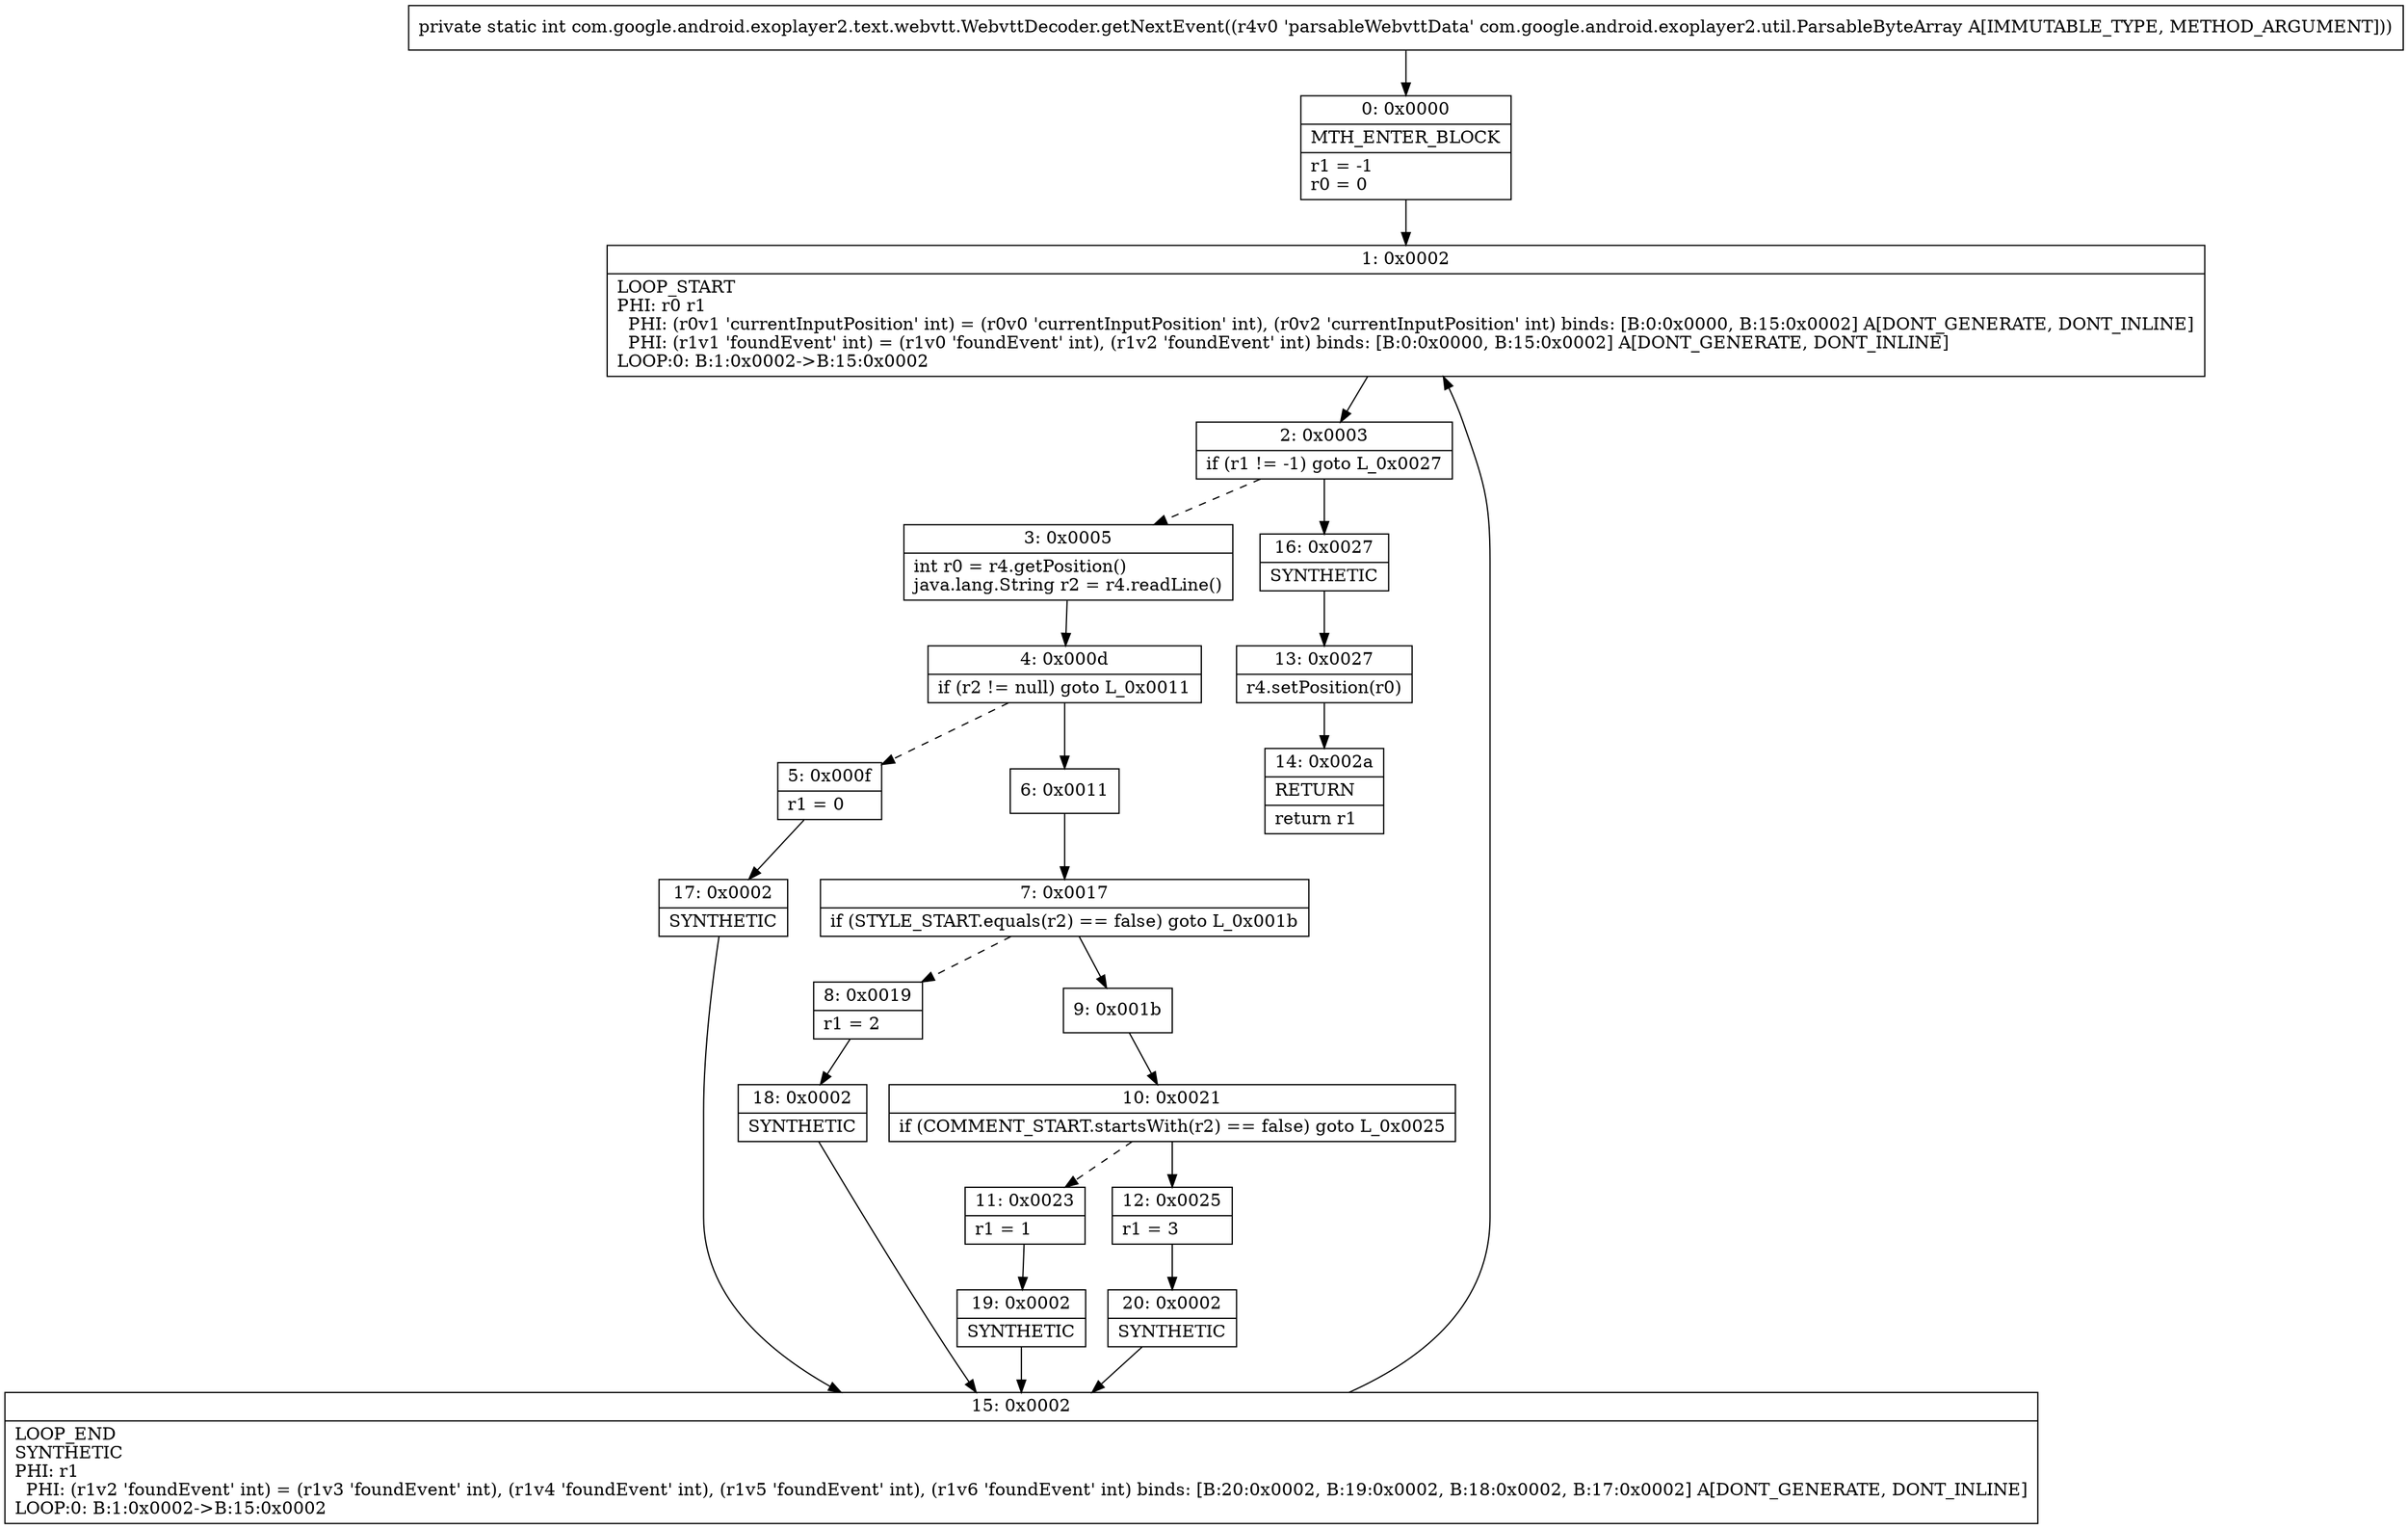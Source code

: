 digraph "CFG forcom.google.android.exoplayer2.text.webvtt.WebvttDecoder.getNextEvent(Lcom\/google\/android\/exoplayer2\/util\/ParsableByteArray;)I" {
Node_0 [shape=record,label="{0\:\ 0x0000|MTH_ENTER_BLOCK\l|r1 = \-1\lr0 = 0\l}"];
Node_1 [shape=record,label="{1\:\ 0x0002|LOOP_START\lPHI: r0 r1 \l  PHI: (r0v1 'currentInputPosition' int) = (r0v0 'currentInputPosition' int), (r0v2 'currentInputPosition' int) binds: [B:0:0x0000, B:15:0x0002] A[DONT_GENERATE, DONT_INLINE]\l  PHI: (r1v1 'foundEvent' int) = (r1v0 'foundEvent' int), (r1v2 'foundEvent' int) binds: [B:0:0x0000, B:15:0x0002] A[DONT_GENERATE, DONT_INLINE]\lLOOP:0: B:1:0x0002\-\>B:15:0x0002\l}"];
Node_2 [shape=record,label="{2\:\ 0x0003|if (r1 != \-1) goto L_0x0027\l}"];
Node_3 [shape=record,label="{3\:\ 0x0005|int r0 = r4.getPosition()\ljava.lang.String r2 = r4.readLine()\l}"];
Node_4 [shape=record,label="{4\:\ 0x000d|if (r2 != null) goto L_0x0011\l}"];
Node_5 [shape=record,label="{5\:\ 0x000f|r1 = 0\l}"];
Node_6 [shape=record,label="{6\:\ 0x0011}"];
Node_7 [shape=record,label="{7\:\ 0x0017|if (STYLE_START.equals(r2) == false) goto L_0x001b\l}"];
Node_8 [shape=record,label="{8\:\ 0x0019|r1 = 2\l}"];
Node_9 [shape=record,label="{9\:\ 0x001b}"];
Node_10 [shape=record,label="{10\:\ 0x0021|if (COMMENT_START.startsWith(r2) == false) goto L_0x0025\l}"];
Node_11 [shape=record,label="{11\:\ 0x0023|r1 = 1\l}"];
Node_12 [shape=record,label="{12\:\ 0x0025|r1 = 3\l}"];
Node_13 [shape=record,label="{13\:\ 0x0027|r4.setPosition(r0)\l}"];
Node_14 [shape=record,label="{14\:\ 0x002a|RETURN\l|return r1\l}"];
Node_15 [shape=record,label="{15\:\ 0x0002|LOOP_END\lSYNTHETIC\lPHI: r1 \l  PHI: (r1v2 'foundEvent' int) = (r1v3 'foundEvent' int), (r1v4 'foundEvent' int), (r1v5 'foundEvent' int), (r1v6 'foundEvent' int) binds: [B:20:0x0002, B:19:0x0002, B:18:0x0002, B:17:0x0002] A[DONT_GENERATE, DONT_INLINE]\lLOOP:0: B:1:0x0002\-\>B:15:0x0002\l}"];
Node_16 [shape=record,label="{16\:\ 0x0027|SYNTHETIC\l}"];
Node_17 [shape=record,label="{17\:\ 0x0002|SYNTHETIC\l}"];
Node_18 [shape=record,label="{18\:\ 0x0002|SYNTHETIC\l}"];
Node_19 [shape=record,label="{19\:\ 0x0002|SYNTHETIC\l}"];
Node_20 [shape=record,label="{20\:\ 0x0002|SYNTHETIC\l}"];
MethodNode[shape=record,label="{private static int com.google.android.exoplayer2.text.webvtt.WebvttDecoder.getNextEvent((r4v0 'parsableWebvttData' com.google.android.exoplayer2.util.ParsableByteArray A[IMMUTABLE_TYPE, METHOD_ARGUMENT])) }"];
MethodNode -> Node_0;
Node_0 -> Node_1;
Node_1 -> Node_2;
Node_2 -> Node_3[style=dashed];
Node_2 -> Node_16;
Node_3 -> Node_4;
Node_4 -> Node_5[style=dashed];
Node_4 -> Node_6;
Node_5 -> Node_17;
Node_6 -> Node_7;
Node_7 -> Node_8[style=dashed];
Node_7 -> Node_9;
Node_8 -> Node_18;
Node_9 -> Node_10;
Node_10 -> Node_11[style=dashed];
Node_10 -> Node_12;
Node_11 -> Node_19;
Node_12 -> Node_20;
Node_13 -> Node_14;
Node_15 -> Node_1;
Node_16 -> Node_13;
Node_17 -> Node_15;
Node_18 -> Node_15;
Node_19 -> Node_15;
Node_20 -> Node_15;
}

